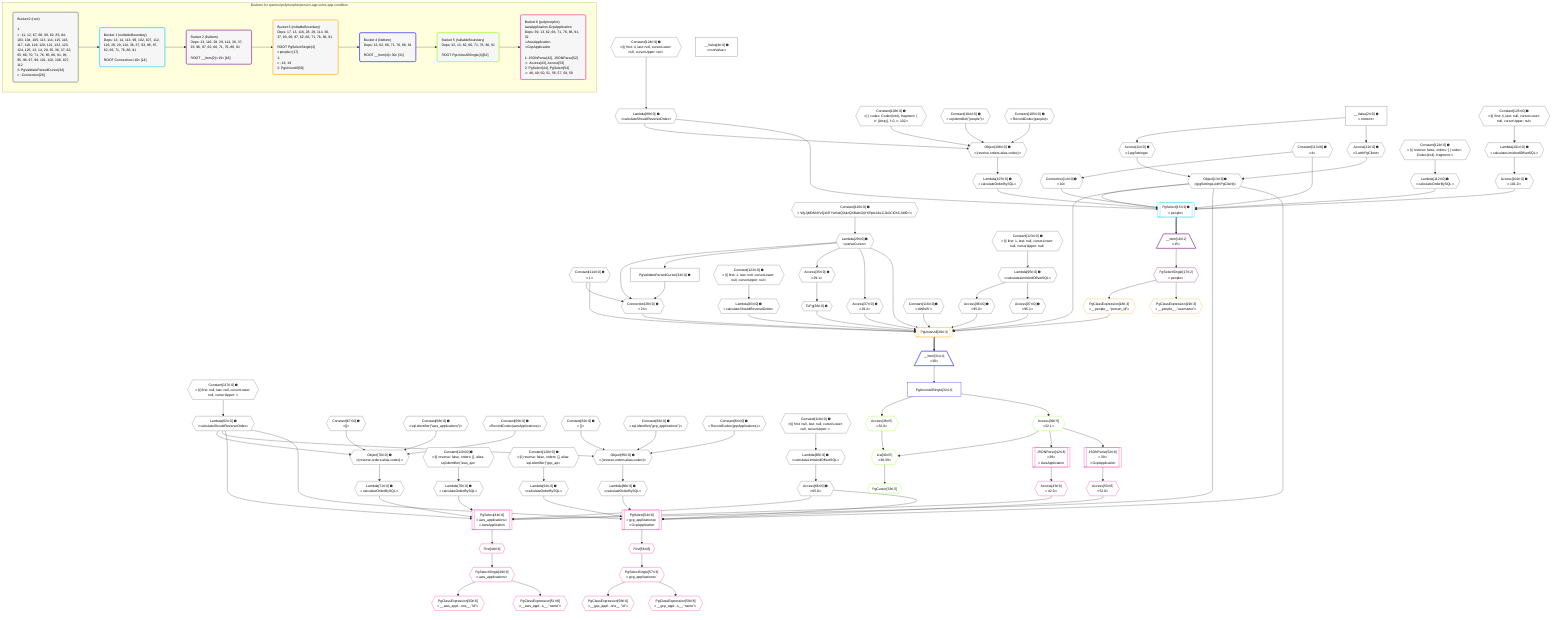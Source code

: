 %%{init: {'themeVariables': { 'fontSize': '12px'}}}%%
graph TD
    classDef path fill:#eee,stroke:#000,color:#000
    classDef plan fill:#fff,stroke-width:1px,color:#000
    classDef itemplan fill:#fff,stroke-width:2px,color:#000
    classDef unbatchedplan fill:#dff,stroke-width:1px,color:#000
    classDef sideeffectplan fill:#fcc,stroke-width:2px,color:#000
    classDef bucket fill:#f6f6f6,color:#000,stroke-width:2px,text-align:left


    %% plan dependencies
    Object70{{"Object[70∈0] ➊<br />ᐸ{reverse,orders,alias,codec}ᐳ"}}:::plan
    Lambda62{{"Lambda[62∈0] ➊<br />ᐸcalculateShouldReverseOrderᐳ"}}:::plan
    Constant67{{"Constant[67∈0] ➊<br />ᐸ[]ᐳ"}}:::plan
    Constant68{{"Constant[68∈0] ➊<br />ᐸsql.identifier(”aws_applications”)ᐳ"}}:::plan
    Constant69{{"Constant[69∈0] ➊<br />ᐸRecordCodec(awsApplications)ᐳ"}}:::plan
    Lambda62 & Constant67 & Constant68 & Constant69 --> Object70
    Object85{{"Object[85∈0] ➊<br />ᐸ{reverse,orders,alias,codec}ᐳ"}}:::plan
    Constant82{{"Constant[82∈0] ➊<br />ᐸ[]ᐳ"}}:::plan
    Constant83{{"Constant[83∈0] ➊<br />ᐸsql.identifier(”gcp_applications”)ᐳ"}}:::plan
    Constant84{{"Constant[84∈0] ➊<br />ᐸRecordCodec(gcpApplications)ᐳ"}}:::plan
    Lambda62 & Constant82 & Constant83 & Constant84 --> Object85
    Object106{{"Object[106∈0] ➊<br />ᐸ{reverse,orders,alias,codec}ᐳ"}}:::plan
    Lambda99{{"Lambda[99∈0] ➊<br />ᐸcalculateShouldReverseOrderᐳ"}}:::plan
    Constant103{{"Constant[103∈0] ➊<br />ᐸ[ { codec: Codec(int4), fragment: { n: [Array], f: 0, c: 102ᐳ"}}:::plan
    Constant104{{"Constant[104∈0] ➊<br />ᐸsql.identifier(”people”)ᐳ"}}:::plan
    Constant105{{"Constant[105∈0] ➊<br />ᐸRecordCodec(people)ᐳ"}}:::plan
    Lambda99 & Constant103 & Constant104 & Constant105 --> Object106
    Connection28{{"Connection[28∈0] ➊<br />ᐸ24ᐳ"}}:::plan
    Constant114{{"Constant[114∈0] ➊<br />ᐸ1ᐳ"}}:::plan
    Lambda29{{"Lambda[29∈0] ➊<br />ᐸparseCursorᐳ"}}:::plan
    PgValidateParsedCursor34["PgValidateParsedCursor[34∈0] ➊"]:::plan
    Constant114 & Lambda29 & PgValidateParsedCursor34 --> Connection28
    Object13{{"Object[13∈0] ➊<br />ᐸ{pgSettings,withPgClient}ᐳ"}}:::plan
    Access11{{"Access[11∈0] ➊<br />ᐸ2.pgSettingsᐳ"}}:::plan
    Access12{{"Access[12∈0] ➊<br />ᐸ2.withPgClientᐳ"}}:::plan
    Access11 & Access12 --> Object13
    __Value2["__Value[2∈0] ➊<br />ᐸcontextᐳ"]:::plan
    __Value2 --> Access11
    __Value2 --> Access12
    Connection14{{"Connection[14∈0] ➊<br />ᐸ10ᐳ"}}:::plan
    Constant113{{"Constant[113∈0] ➊<br />ᐸ4ᐳ"}}:::plan
    Constant113 --> Connection14
    Constant115{{"Constant[115∈0] ➊<br />ᐸ'WyJjMDM4YzQzNTYwIiwiQXdzQXBwbGljYXRpb24iLCJbXCI0XCJdIl0='ᐳ"}}:::plan
    Constant115 --> Lambda29
    Lambda29 --> PgValidateParsedCursor34
    Access35{{"Access[35∈0] ➊<br />ᐸ29.1ᐳ"}}:::plan
    Lambda29 --> Access35
    ToPg36{{"ToPg[36∈0] ➊"}}:::plan
    Access35 --> ToPg36
    Access37{{"Access[37∈0] ➊<br />ᐸ29.2ᐳ"}}:::plan
    Lambda29 --> Access37
    Constant117{{"Constant[117∈0] ➊<br />ᐸ§{ first: null, last: null, cursorLower: null, cursorUpper: ᐳ"}}:::plan
    Constant117 --> Lambda62
    Lambda65{{"Lambda[65∈0] ➊<br />ᐸcalculateLimitAndOffsetSQLᐳ"}}:::plan
    Constant118{{"Constant[118∈0] ➊<br />ᐸ§{ first: null, last: null, cursorLower: null, cursorUpper: ᐳ"}}:::plan
    Constant118 --> Lambda65
    Access66{{"Access[66∈0] ➊<br />ᐸ65.0ᐳ"}}:::plan
    Lambda65 --> Access66
    Lambda71{{"Lambda[71∈0] ➊<br />ᐸcalculateOrderBySQLᐳ"}}:::plan
    Object70 --> Lambda71
    Lambda76{{"Lambda[76∈0] ➊<br />ᐸcalculateOrderBySQLᐳ"}}:::plan
    Constant119{{"Constant[119∈0] ➊<br />ᐸ§{ reverse: false, orders: [], alias: sql.identifier(”aws_apᐳ"}}:::plan
    Constant119 --> Lambda76
    Lambda86{{"Lambda[86∈0] ➊<br />ᐸcalculateOrderBySQLᐳ"}}:::plan
    Object85 --> Lambda86
    Lambda91{{"Lambda[91∈0] ➊<br />ᐸcalculateOrderBySQLᐳ"}}:::plan
    Constant120{{"Constant[120∈0] ➊<br />ᐸ§{ reverse: false, orders: [], alias: sql.identifier(”gcp_apᐳ"}}:::plan
    Constant120 --> Lambda91
    Lambda93{{"Lambda[93∈0] ➊<br />ᐸcalculateShouldReverseOrderᐳ"}}:::plan
    Constant122{{"Constant[122∈0] ➊<br />ᐸ§{ first: 1, last: null, cursorLower: null, cursorUpper: nulᐳ"}}:::plan
    Constant122 --> Lambda93
    Lambda95{{"Lambda[95∈0] ➊<br />ᐸcalculateLimitAndOffsetSQLᐳ"}}:::plan
    Constant123{{"Constant[123∈0] ➊<br />ᐸ§{ first: 1, last: null, cursorLower: null, cursorUpper: nulᐳ"}}:::plan
    Constant123 --> Lambda95
    Access96{{"Access[96∈0] ➊<br />ᐸ95.0ᐳ"}}:::plan
    Lambda95 --> Access96
    Access97{{"Access[97∈0] ➊<br />ᐸ95.1ᐳ"}}:::plan
    Lambda95 --> Access97
    Constant124{{"Constant[124∈0] ➊<br />ᐸ§{ first: 4, last: null, cursorLower: null, cursorUpper: nulᐳ"}}:::plan
    Constant124 --> Lambda99
    Lambda101{{"Lambda[101∈0] ➊<br />ᐸcalculateLimitAndOffsetSQLᐳ"}}:::plan
    Constant125{{"Constant[125∈0] ➊<br />ᐸ§{ first: 4, last: null, cursorLower: null, cursorUpper: nulᐳ"}}:::plan
    Constant125 --> Lambda101
    Access102{{"Access[102∈0] ➊<br />ᐸ101.0ᐳ"}}:::plan
    Lambda101 --> Access102
    Lambda107{{"Lambda[107∈0] ➊<br />ᐸcalculateOrderBySQLᐳ"}}:::plan
    Object106 --> Lambda107
    Lambda112{{"Lambda[112∈0] ➊<br />ᐸcalculateOrderBySQLᐳ"}}:::plan
    Constant121{{"Constant[121∈0] ➊<br />ᐸ§{ reverse: false, orders: [ { codec: Codec(int4), fragment:ᐳ"}}:::plan
    Constant121 --> Lambda112
    __Value4["__Value[4∈0] ➊<br />ᐸrootValueᐳ"]:::plan
    Constant116{{"Constant[116∈0] ➊<br />ᐸ'AWfulS'ᐳ"}}:::plan
    PgSelect15[["PgSelect[15∈1] ➊<br />ᐸpeopleᐳ"]]:::plan
    Object13 & Connection14 & Constant113 & Lambda99 & Access102 & Lambda107 & Lambda112 --> PgSelect15
    __Item16[/"__Item[16∈2]<br />ᐸ15ᐳ"\]:::itemplan
    PgSelect15 ==> __Item16
    PgSelectSingle17{{"PgSelectSingle[17∈2]<br />ᐸpeopleᐳ"}}:::plan
    __Item16 --> PgSelectSingle17
    PgUnionAll30[["PgUnionAll[30∈3]"]]:::plan
    PgClassExpression18{{"PgClassExpression[18∈3]<br />ᐸ__people__.”person_id”ᐳ"}}:::plan
    Object13 & PgClassExpression18 & Constant116 & Connection28 & Lambda29 & Constant114 & ToPg36 & Access37 & Lambda93 & Access96 & Access97 --> PgUnionAll30
    PgSelectSingle17 --> PgClassExpression18
    PgClassExpression19{{"PgClassExpression[19∈3]<br />ᐸ__people__.”username”ᐳ"}}:::plan
    PgSelectSingle17 --> PgClassExpression19
    __Item31[/"__Item[31∈4]<br />ᐸ30ᐳ"\]:::itemplan
    PgUnionAll30 ==> __Item31
    PgUnionAllSingle32["PgUnionAllSingle[32∈4]"]:::plan
    __Item31 --> PgUnionAllSingle32
    List40{{"List[40∈5]<br />ᐸ38,39ᐳ"}}:::plan
    Access38{{"Access[38∈5]<br />ᐸ32.0ᐳ"}}:::plan
    Access39{{"Access[39∈5]<br />ᐸ32.1ᐳ"}}:::plan
    Access38 & Access39 --> List40
    PgCursor33{{"PgCursor[33∈5]"}}:::plan
    List40 --> PgCursor33
    PgUnionAllSingle32 --> Access38
    PgUnionAllSingle32 --> Access39
    PgSelect44[["PgSelect[44∈6]<br />ᐸaws_applicationsᐳ<br />ᐳAwsApplication"]]:::plan
    Access43{{"Access[43∈6]<br />ᐸ42.0ᐳ"}}:::plan
    Object13 & Access43 & Lambda62 & Access66 & Lambda71 & Lambda76 --> PgSelect44
    PgSelect54[["PgSelect[54∈6]<br />ᐸgcp_applicationsᐳ<br />ᐳGcpApplication"]]:::plan
    Access53{{"Access[53∈6]<br />ᐸ52.0ᐳ"}}:::plan
    Object13 & Access53 & Lambda62 & Access66 & Lambda86 & Lambda91 --> PgSelect54
    JSONParse42[["JSONParse[42∈6]<br />ᐸ39ᐳ<br />ᐳAwsApplication"]]:::plan
    Access39 --> JSONParse42
    JSONParse42 --> Access43
    First48{{"First[48∈6]"}}:::plan
    PgSelect44 --> First48
    PgSelectSingle49{{"PgSelectSingle[49∈6]<br />ᐸaws_applicationsᐳ"}}:::plan
    First48 --> PgSelectSingle49
    PgClassExpression50{{"PgClassExpression[50∈6]<br />ᐸ__aws_appl...ons__.”id”ᐳ"}}:::plan
    PgSelectSingle49 --> PgClassExpression50
    PgClassExpression51{{"PgClassExpression[51∈6]<br />ᐸ__aws_appl...s__.”name”ᐳ"}}:::plan
    PgSelectSingle49 --> PgClassExpression51
    JSONParse52[["JSONParse[52∈6]<br />ᐸ39ᐳ<br />ᐳGcpApplication"]]:::plan
    Access39 --> JSONParse52
    JSONParse52 --> Access53
    First56{{"First[56∈6]"}}:::plan
    PgSelect54 --> First56
    PgSelectSingle57{{"PgSelectSingle[57∈6]<br />ᐸgcp_applicationsᐳ"}}:::plan
    First56 --> PgSelectSingle57
    PgClassExpression58{{"PgClassExpression[58∈6]<br />ᐸ__gcp_appl...ons__.”id”ᐳ"}}:::plan
    PgSelectSingle57 --> PgClassExpression58
    PgClassExpression59{{"PgClassExpression[59∈6]<br />ᐸ__gcp_appl...s__.”name”ᐳ"}}:::plan
    PgSelectSingle57 --> PgClassExpression59

    %% define steps

    subgraph "Buckets for queries/polymorphic/person-app-vulns.app-condition"
    Bucket0("Bucket 0 (root)<br /><br />1: <br />ᐳ: 11, 12, 67, 68, 69, 82, 83, 84, 103, 104, 105, 113, 114, 115, 116, 117, 118, 119, 120, 121, 122, 123, 124, 125, 13, 14, 29, 35, 36, 37, 62, 65, 66, 70, 71, 76, 85, 86, 91, 93, 95, 96, 97, 99, 101, 102, 106, 107, 112<br />2: PgValidateParsedCursor[34]<br />ᐳ: Connection[28]"):::bucket
    classDef bucket0 stroke:#696969
    class Bucket0,__Value2,__Value4,Access11,Access12,Object13,Connection14,Connection28,Lambda29,PgValidateParsedCursor34,Access35,ToPg36,Access37,Lambda62,Lambda65,Access66,Constant67,Constant68,Constant69,Object70,Lambda71,Lambda76,Constant82,Constant83,Constant84,Object85,Lambda86,Lambda91,Lambda93,Lambda95,Access96,Access97,Lambda99,Lambda101,Access102,Constant103,Constant104,Constant105,Object106,Lambda107,Lambda112,Constant113,Constant114,Constant115,Constant116,Constant117,Constant118,Constant119,Constant120,Constant121,Constant122,Constant123,Constant124,Constant125 bucket0
    Bucket1("Bucket 1 (nullableBoundary)<br />Deps: 13, 14, 113, 99, 102, 107, 112, 116, 28, 29, 114, 36, 37, 93, 96, 97, 62, 66, 71, 76, 86, 91<br /><br />ROOT Connectionᐸ10ᐳ[14]"):::bucket
    classDef bucket1 stroke:#00bfff
    class Bucket1,PgSelect15 bucket1
    Bucket2("Bucket 2 (listItem)<br />Deps: 13, 116, 28, 29, 114, 36, 37, 93, 96, 97, 62, 66, 71, 76, 86, 91<br /><br />ROOT __Item{2}ᐸ15ᐳ[16]"):::bucket
    classDef bucket2 stroke:#7f007f
    class Bucket2,__Item16,PgSelectSingle17 bucket2
    Bucket3("Bucket 3 (nullableBoundary)<br />Deps: 17, 13, 116, 28, 29, 114, 36, 37, 93, 96, 97, 62, 66, 71, 76, 86, 91<br /><br />ROOT PgSelectSingle{2}ᐸpeopleᐳ[17]<br />1: <br />ᐳ: 18, 19<br />2: PgUnionAll[30]"):::bucket
    classDef bucket3 stroke:#ffa500
    class Bucket3,PgClassExpression18,PgClassExpression19,PgUnionAll30 bucket3
    Bucket4("Bucket 4 (listItem)<br />Deps: 13, 62, 66, 71, 76, 86, 91<br /><br />ROOT __Item{4}ᐸ30ᐳ[31]"):::bucket
    classDef bucket4 stroke:#0000ff
    class Bucket4,__Item31,PgUnionAllSingle32 bucket4
    Bucket5("Bucket 5 (nullableBoundary)<br />Deps: 32, 13, 62, 66, 71, 76, 86, 91<br /><br />ROOT PgUnionAllSingle{4}[32]"):::bucket
    classDef bucket5 stroke:#7fff00
    class Bucket5,PgCursor33,Access38,Access39,List40 bucket5
    Bucket6("Bucket 6 (polymorphic)<br />AwsApplication,GcpApplication<br />Deps: 39, 13, 62, 66, 71, 76, 86, 91, 32<br />ᐳAwsApplication<br />ᐳGcpApplication<br /><br />1: JSONParse[42], JSONParse[52]<br />ᐳ: Access[43], Access[53]<br />2: PgSelect[44], PgSelect[54]<br />ᐳ: 48, 49, 50, 51, 56, 57, 58, 59"):::bucket
    classDef bucket6 stroke:#ff1493
    class Bucket6,JSONParse42,Access43,PgSelect44,First48,PgSelectSingle49,PgClassExpression50,PgClassExpression51,JSONParse52,Access53,PgSelect54,First56,PgSelectSingle57,PgClassExpression58,PgClassExpression59 bucket6
    Bucket0 --> Bucket1
    Bucket1 --> Bucket2
    Bucket2 --> Bucket3
    Bucket3 --> Bucket4
    Bucket4 --> Bucket5
    Bucket5 --> Bucket6
    end